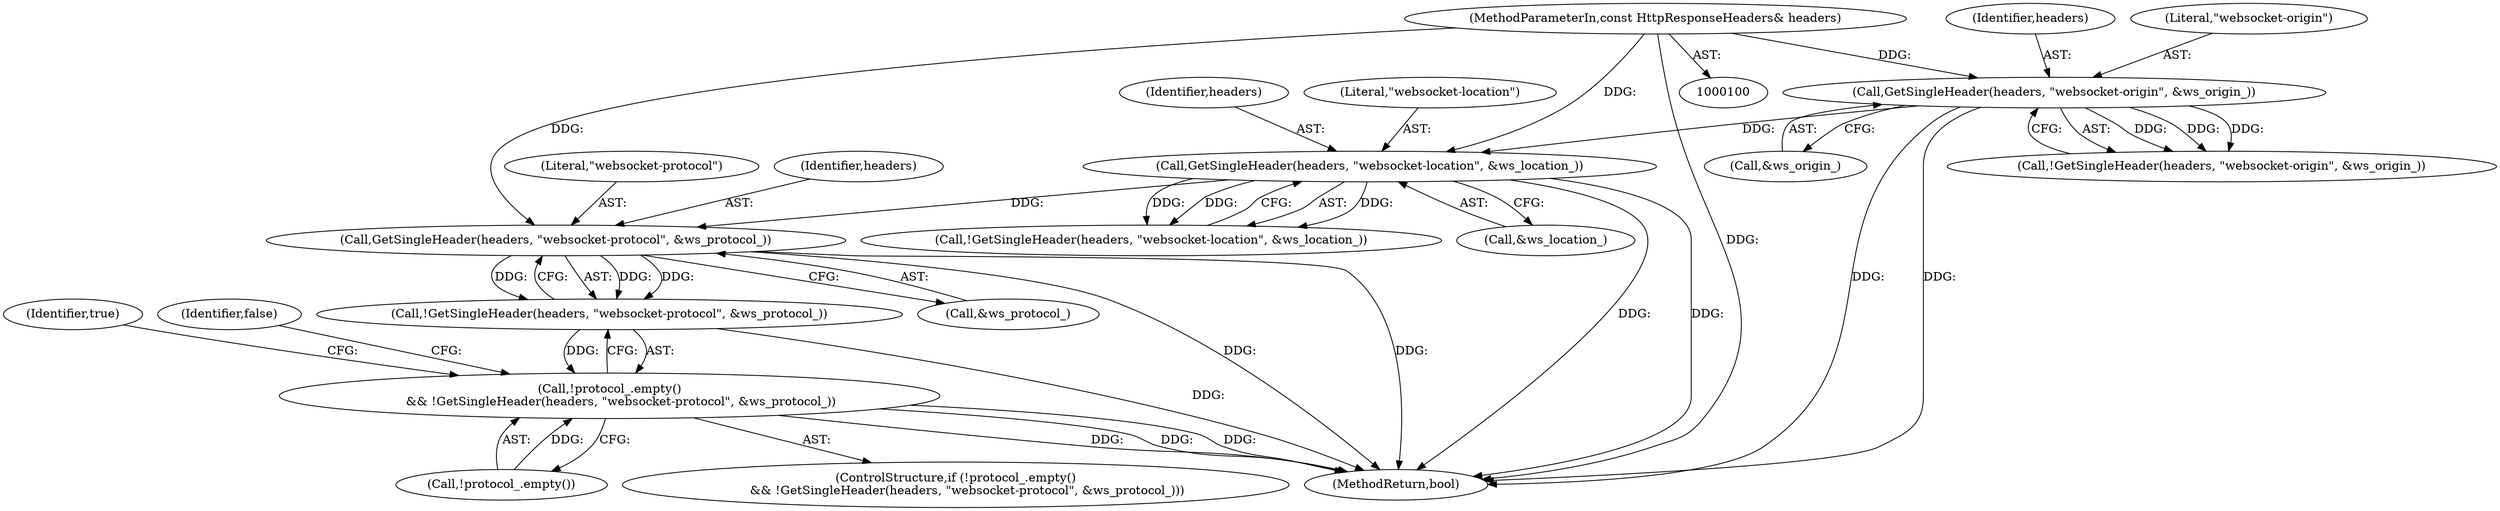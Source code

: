 digraph "1_Chrome_511d0a0a31a54e0cc0f15cb1b977dc9f9b20f0d3_3@del" {
"1000126" [label="(Call,GetSingleHeader(headers, \"websocket-protocol\", &ws_protocol_))"];
"1000114" [label="(Call,GetSingleHeader(headers, \"websocket-location\", &ws_location_))"];
"1000105" [label="(Call,GetSingleHeader(headers, \"websocket-origin\", &ws_origin_))"];
"1000101" [label="(MethodParameterIn,const HttpResponseHeaders& headers)"];
"1000125" [label="(Call,!GetSingleHeader(headers, \"websocket-protocol\", &ws_protocol_))"];
"1000122" [label="(Call,!protocol_.empty()\n      && !GetSingleHeader(headers, \"websocket-protocol\", &ws_protocol_))"];
"1000105" [label="(Call,GetSingleHeader(headers, \"websocket-origin\", &ws_origin_))"];
"1000127" [label="(Identifier,headers)"];
"1000126" [label="(Call,GetSingleHeader(headers, \"websocket-protocol\", &ws_protocol_))"];
"1000104" [label="(Call,!GetSingleHeader(headers, \"websocket-origin\", &ws_origin_))"];
"1000113" [label="(Call,!GetSingleHeader(headers, \"websocket-location\", &ws_location_))"];
"1000129" [label="(Call,&ws_protocol_)"];
"1000125" [label="(Call,!GetSingleHeader(headers, \"websocket-protocol\", &ws_protocol_))"];
"1000135" [label="(MethodReturn,bool)"];
"1000116" [label="(Literal,\"websocket-location\")"];
"1000115" [label="(Identifier,headers)"];
"1000117" [label="(Call,&ws_location_)"];
"1000107" [label="(Literal,\"websocket-origin\")"];
"1000106" [label="(Identifier,headers)"];
"1000132" [label="(Identifier,false)"];
"1000134" [label="(Identifier,true)"];
"1000108" [label="(Call,&ws_origin_)"];
"1000122" [label="(Call,!protocol_.empty()\n      && !GetSingleHeader(headers, \"websocket-protocol\", &ws_protocol_))"];
"1000121" [label="(ControlStructure,if (!protocol_.empty()\n      && !GetSingleHeader(headers, \"websocket-protocol\", &ws_protocol_)))"];
"1000101" [label="(MethodParameterIn,const HttpResponseHeaders& headers)"];
"1000114" [label="(Call,GetSingleHeader(headers, \"websocket-location\", &ws_location_))"];
"1000123" [label="(Call,!protocol_.empty())"];
"1000128" [label="(Literal,\"websocket-protocol\")"];
"1000126" -> "1000125"  [label="AST: "];
"1000126" -> "1000129"  [label="CFG: "];
"1000127" -> "1000126"  [label="AST: "];
"1000128" -> "1000126"  [label="AST: "];
"1000129" -> "1000126"  [label="AST: "];
"1000125" -> "1000126"  [label="CFG: "];
"1000126" -> "1000135"  [label="DDG: "];
"1000126" -> "1000135"  [label="DDG: "];
"1000126" -> "1000125"  [label="DDG: "];
"1000126" -> "1000125"  [label="DDG: "];
"1000126" -> "1000125"  [label="DDG: "];
"1000114" -> "1000126"  [label="DDG: "];
"1000101" -> "1000126"  [label="DDG: "];
"1000114" -> "1000113"  [label="AST: "];
"1000114" -> "1000117"  [label="CFG: "];
"1000115" -> "1000114"  [label="AST: "];
"1000116" -> "1000114"  [label="AST: "];
"1000117" -> "1000114"  [label="AST: "];
"1000113" -> "1000114"  [label="CFG: "];
"1000114" -> "1000135"  [label="DDG: "];
"1000114" -> "1000135"  [label="DDG: "];
"1000114" -> "1000113"  [label="DDG: "];
"1000114" -> "1000113"  [label="DDG: "];
"1000114" -> "1000113"  [label="DDG: "];
"1000105" -> "1000114"  [label="DDG: "];
"1000101" -> "1000114"  [label="DDG: "];
"1000105" -> "1000104"  [label="AST: "];
"1000105" -> "1000108"  [label="CFG: "];
"1000106" -> "1000105"  [label="AST: "];
"1000107" -> "1000105"  [label="AST: "];
"1000108" -> "1000105"  [label="AST: "];
"1000104" -> "1000105"  [label="CFG: "];
"1000105" -> "1000135"  [label="DDG: "];
"1000105" -> "1000135"  [label="DDG: "];
"1000105" -> "1000104"  [label="DDG: "];
"1000105" -> "1000104"  [label="DDG: "];
"1000105" -> "1000104"  [label="DDG: "];
"1000101" -> "1000105"  [label="DDG: "];
"1000101" -> "1000100"  [label="AST: "];
"1000101" -> "1000135"  [label="DDG: "];
"1000125" -> "1000122"  [label="AST: "];
"1000122" -> "1000125"  [label="CFG: "];
"1000125" -> "1000135"  [label="DDG: "];
"1000125" -> "1000122"  [label="DDG: "];
"1000122" -> "1000121"  [label="AST: "];
"1000122" -> "1000123"  [label="CFG: "];
"1000123" -> "1000122"  [label="AST: "];
"1000132" -> "1000122"  [label="CFG: "];
"1000134" -> "1000122"  [label="CFG: "];
"1000122" -> "1000135"  [label="DDG: "];
"1000122" -> "1000135"  [label="DDG: "];
"1000122" -> "1000135"  [label="DDG: "];
"1000123" -> "1000122"  [label="DDG: "];
}
